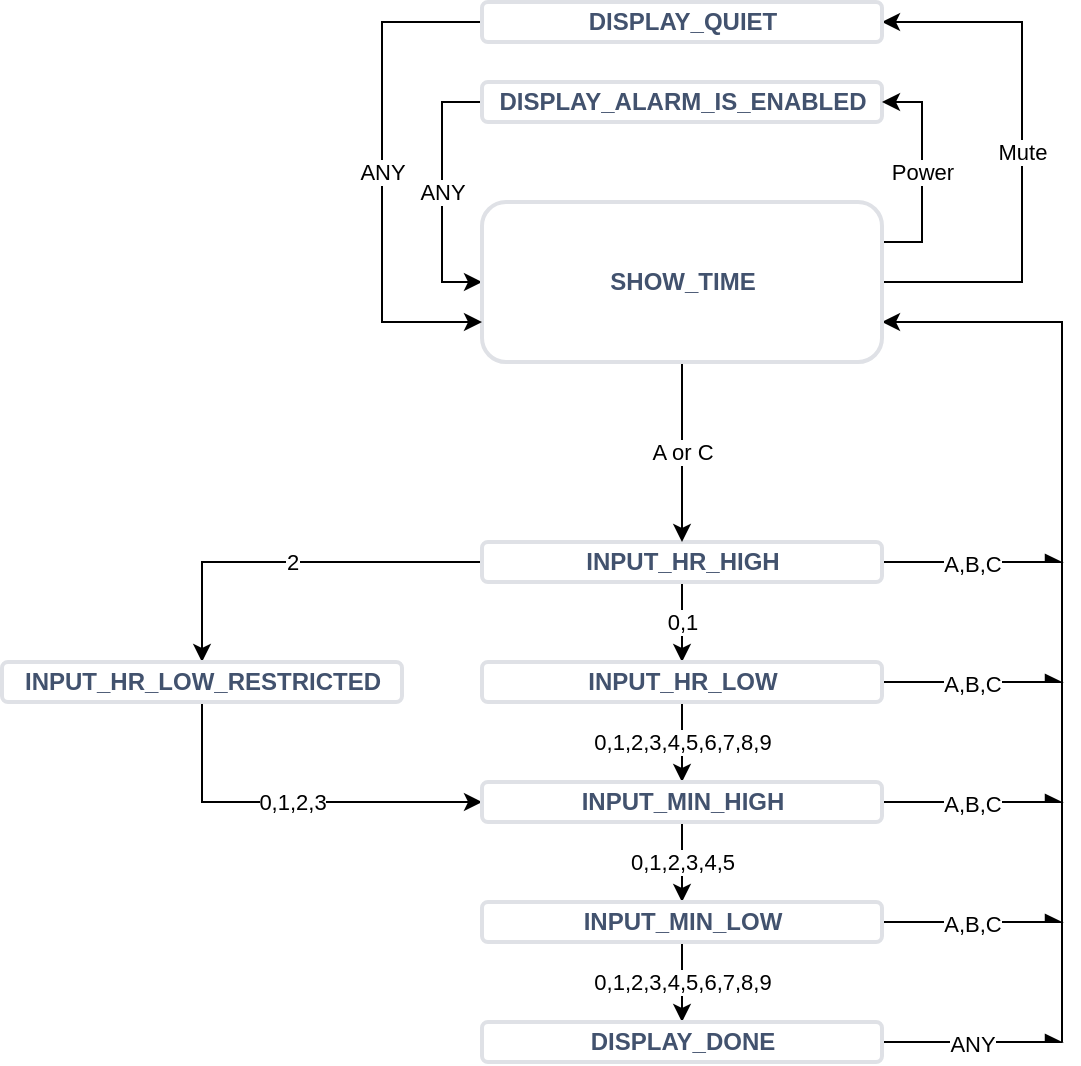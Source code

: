 <mxfile version="25.0.3">
  <diagram name="Page-1" id="58cdce13-f638-feb5-8d6f-7d28b1aa9fa0">
    <mxGraphModel dx="1038" dy="623" grid="1" gridSize="10" guides="1" tooltips="1" connect="1" arrows="1" fold="1" page="1" pageScale="1" pageWidth="1100" pageHeight="850" background="none" math="0" shadow="0">
      <root>
        <mxCell id="0" />
        <mxCell id="1" parent="0" />
        <mxCell id="X9fPhNkL44MhaLlxR3ed-43" value="0,1" style="edgeStyle=orthogonalEdgeStyle;rounded=0;orthogonalLoop=1;jettySize=auto;html=1;" edge="1" parent="1" source="X9fPhNkL44MhaLlxR3ed-8" target="X9fPhNkL44MhaLlxR3ed-14">
          <mxGeometry relative="1" as="geometry" />
        </mxCell>
        <mxCell id="X9fPhNkL44MhaLlxR3ed-44" value="&lt;div&gt;2&lt;/div&gt;" style="edgeStyle=orthogonalEdgeStyle;rounded=0;orthogonalLoop=1;jettySize=auto;html=1;entryX=0.5;entryY=0;entryDx=0;entryDy=0;" edge="1" parent="1" source="X9fPhNkL44MhaLlxR3ed-8" target="X9fPhNkL44MhaLlxR3ed-17">
          <mxGeometry relative="1" as="geometry">
            <mxPoint x="200" y="460" as="targetPoint" />
          </mxGeometry>
        </mxCell>
        <mxCell id="X9fPhNkL44MhaLlxR3ed-74" value="A,B,C" style="edgeStyle=orthogonalEdgeStyle;rounded=0;orthogonalLoop=1;jettySize=auto;html=1;endArrow=async;endFill=1;" edge="1" parent="1" source="X9fPhNkL44MhaLlxR3ed-8">
          <mxGeometry relative="1" as="geometry">
            <mxPoint x="630.0" y="410.0" as="targetPoint" />
          </mxGeometry>
        </mxCell>
        <mxCell id="X9fPhNkL44MhaLlxR3ed-8" value="&lt;div&gt;INPUT_HR_HIGH&lt;/div&gt;" style="dashed=0;html=1;rounded=1;strokeColor=#DFE1E6;fontSize=12;align=center;fontStyle=1;strokeWidth=2;fontColor=#42526E" vertex="1" parent="1">
          <mxGeometry x="340" y="400" width="200" height="20" as="geometry" />
        </mxCell>
        <mxCell id="X9fPhNkL44MhaLlxR3ed-46" value="0,1,2,3,4,5,6,7,8,9" style="edgeStyle=orthogonalEdgeStyle;rounded=0;orthogonalLoop=1;jettySize=auto;html=1;" edge="1" parent="1" source="X9fPhNkL44MhaLlxR3ed-14" target="X9fPhNkL44MhaLlxR3ed-18">
          <mxGeometry relative="1" as="geometry" />
        </mxCell>
        <mxCell id="X9fPhNkL44MhaLlxR3ed-73" value="A,B,C" style="edgeStyle=orthogonalEdgeStyle;rounded=0;orthogonalLoop=1;jettySize=auto;html=1;endArrow=async;endFill=1;" edge="1" parent="1" source="X9fPhNkL44MhaLlxR3ed-14">
          <mxGeometry relative="1" as="geometry">
            <mxPoint x="630.0" y="470.0" as="targetPoint" />
          </mxGeometry>
        </mxCell>
        <mxCell id="X9fPhNkL44MhaLlxR3ed-14" value="&lt;div&gt;INPUT_HR_LOW&lt;/div&gt;" style="dashed=0;html=1;rounded=1;strokeColor=#DFE1E6;fontSize=12;align=center;fontStyle=1;strokeWidth=2;fontColor=#42526E" vertex="1" parent="1">
          <mxGeometry x="340" y="460" width="200" height="20" as="geometry" />
        </mxCell>
        <mxCell id="X9fPhNkL44MhaLlxR3ed-45" value="0,1,2,3" style="edgeStyle=orthogonalEdgeStyle;rounded=0;orthogonalLoop=1;jettySize=auto;html=1;entryX=0;entryY=0.5;entryDx=0;entryDy=0;exitX=0.5;exitY=1;exitDx=0;exitDy=0;" edge="1" parent="1" source="X9fPhNkL44MhaLlxR3ed-17" target="X9fPhNkL44MhaLlxR3ed-18">
          <mxGeometry relative="1" as="geometry">
            <mxPoint x="200" y="480" as="sourcePoint" />
            <Array as="points">
              <mxPoint x="200" y="530" />
            </Array>
          </mxGeometry>
        </mxCell>
        <mxCell id="X9fPhNkL44MhaLlxR3ed-17" value="&lt;div&gt;INPUT_HR_LOW_RESTRICTED&lt;/div&gt;" style="dashed=0;html=1;rounded=1;strokeColor=#DFE1E6;fontSize=12;align=center;fontStyle=1;strokeWidth=2;fontColor=#42526E" vertex="1" parent="1">
          <mxGeometry x="100" y="460" width="200" height="20" as="geometry" />
        </mxCell>
        <mxCell id="X9fPhNkL44MhaLlxR3ed-47" value="0,1,2,3,4,5" style="edgeStyle=orthogonalEdgeStyle;rounded=0;orthogonalLoop=1;jettySize=auto;html=1;" edge="1" parent="1" source="X9fPhNkL44MhaLlxR3ed-18" target="X9fPhNkL44MhaLlxR3ed-19">
          <mxGeometry relative="1" as="geometry" />
        </mxCell>
        <mxCell id="X9fPhNkL44MhaLlxR3ed-72" value="A,B,C" style="edgeStyle=orthogonalEdgeStyle;rounded=0;orthogonalLoop=1;jettySize=auto;html=1;endArrow=async;endFill=1;" edge="1" parent="1" source="X9fPhNkL44MhaLlxR3ed-18">
          <mxGeometry relative="1" as="geometry">
            <mxPoint x="630.0" y="530" as="targetPoint" />
          </mxGeometry>
        </mxCell>
        <mxCell id="X9fPhNkL44MhaLlxR3ed-18" value="&lt;div&gt;INPUT_MIN_HIGH&lt;/div&gt;" style="dashed=0;html=1;rounded=1;strokeColor=#DFE1E6;fontSize=12;align=center;fontStyle=1;strokeWidth=2;fontColor=#42526E" vertex="1" parent="1">
          <mxGeometry x="340" y="520" width="200" height="20" as="geometry" />
        </mxCell>
        <mxCell id="X9fPhNkL44MhaLlxR3ed-48" value="0,1,2,3,4,5,6,7,8,9" style="edgeStyle=orthogonalEdgeStyle;rounded=0;orthogonalLoop=1;jettySize=auto;html=1;" edge="1" parent="1" source="X9fPhNkL44MhaLlxR3ed-19" target="X9fPhNkL44MhaLlxR3ed-22">
          <mxGeometry relative="1" as="geometry" />
        </mxCell>
        <mxCell id="X9fPhNkL44MhaLlxR3ed-71" value="A,B,C" style="edgeStyle=orthogonalEdgeStyle;rounded=0;orthogonalLoop=1;jettySize=auto;html=1;endArrow=async;endFill=1;" edge="1" parent="1" source="X9fPhNkL44MhaLlxR3ed-19">
          <mxGeometry relative="1" as="geometry">
            <mxPoint x="630" y="590" as="targetPoint" />
          </mxGeometry>
        </mxCell>
        <mxCell id="X9fPhNkL44MhaLlxR3ed-19" value="&lt;div&gt;INPUT_MIN_LOW&lt;/div&gt;" style="dashed=0;html=1;rounded=1;strokeColor=#DFE1E6;fontSize=12;align=center;fontStyle=1;strokeWidth=2;fontColor=#42526E" vertex="1" parent="1">
          <mxGeometry x="340" y="580" width="200" height="20" as="geometry" />
        </mxCell>
        <mxCell id="X9fPhNkL44MhaLlxR3ed-56" value="ANY" style="edgeStyle=orthogonalEdgeStyle;rounded=0;orthogonalLoop=1;jettySize=auto;html=1;exitX=0;exitY=0.5;exitDx=0;exitDy=0;entryX=0;entryY=0.5;entryDx=0;entryDy=0;" edge="1" parent="1" source="X9fPhNkL44MhaLlxR3ed-21" target="X9fPhNkL44MhaLlxR3ed-25">
          <mxGeometry relative="1" as="geometry" />
        </mxCell>
        <mxCell id="X9fPhNkL44MhaLlxR3ed-21" value="DISPLAY_ALARM_IS_ENABLED" style="dashed=0;html=1;rounded=1;strokeColor=#DFE1E6;fontSize=12;align=center;fontStyle=1;strokeWidth=2;fontColor=#42526E" vertex="1" parent="1">
          <mxGeometry x="340" y="170" width="200" height="20" as="geometry" />
        </mxCell>
        <mxCell id="X9fPhNkL44MhaLlxR3ed-69" style="edgeStyle=orthogonalEdgeStyle;rounded=0;orthogonalLoop=1;jettySize=auto;html=1;entryX=1;entryY=0.75;entryDx=0;entryDy=0;" edge="1" parent="1" target="X9fPhNkL44MhaLlxR3ed-25">
          <mxGeometry relative="1" as="geometry">
            <mxPoint x="660" y="600" as="targetPoint" />
            <mxPoint x="630" y="650" as="sourcePoint" />
            <Array as="points">
              <mxPoint x="630" y="290" />
            </Array>
          </mxGeometry>
        </mxCell>
        <mxCell id="X9fPhNkL44MhaLlxR3ed-70" value="ANY" style="edgeStyle=orthogonalEdgeStyle;rounded=0;orthogonalLoop=1;jettySize=auto;html=1;endArrow=async;endFill=1;" edge="1" parent="1" source="X9fPhNkL44MhaLlxR3ed-22">
          <mxGeometry relative="1" as="geometry">
            <mxPoint x="630.0" y="650" as="targetPoint" />
          </mxGeometry>
        </mxCell>
        <mxCell id="X9fPhNkL44MhaLlxR3ed-22" value="DISPLAY_DONE" style="dashed=0;html=1;rounded=1;strokeColor=#DFE1E6;fontSize=12;align=center;fontStyle=1;strokeWidth=2;fontColor=#42526E" vertex="1" parent="1">
          <mxGeometry x="340" y="640" width="200" height="20" as="geometry" />
        </mxCell>
        <mxCell id="X9fPhNkL44MhaLlxR3ed-36" value="A or C" style="edgeStyle=orthogonalEdgeStyle;rounded=0;orthogonalLoop=1;jettySize=auto;html=1;" edge="1" parent="1" source="X9fPhNkL44MhaLlxR3ed-25" target="X9fPhNkL44MhaLlxR3ed-8">
          <mxGeometry relative="1" as="geometry" />
        </mxCell>
        <mxCell id="X9fPhNkL44MhaLlxR3ed-58" value="Mute" style="edgeStyle=orthogonalEdgeStyle;rounded=0;orthogonalLoop=1;jettySize=auto;html=1;exitX=1;exitY=0.5;exitDx=0;exitDy=0;entryX=1;entryY=0.5;entryDx=0;entryDy=0;" edge="1" parent="1" source="X9fPhNkL44MhaLlxR3ed-25" target="X9fPhNkL44MhaLlxR3ed-55">
          <mxGeometry relative="1" as="geometry">
            <Array as="points">
              <mxPoint x="610" y="270" />
              <mxPoint x="610" y="140" />
            </Array>
          </mxGeometry>
        </mxCell>
        <mxCell id="X9fPhNkL44MhaLlxR3ed-59" value="Power" style="edgeStyle=orthogonalEdgeStyle;rounded=0;orthogonalLoop=1;jettySize=auto;html=1;exitX=1;exitY=0.25;exitDx=0;exitDy=0;entryX=1;entryY=0.5;entryDx=0;entryDy=0;" edge="1" parent="1" source="X9fPhNkL44MhaLlxR3ed-25" target="X9fPhNkL44MhaLlxR3ed-21">
          <mxGeometry relative="1" as="geometry" />
        </mxCell>
        <mxCell id="X9fPhNkL44MhaLlxR3ed-25" value="SHOW_TIME" style="dashed=0;html=1;rounded=1;strokeColor=#DFE1E6;fontSize=12;align=center;fontStyle=1;strokeWidth=2;fontColor=#42526E" vertex="1" parent="1">
          <mxGeometry x="340" y="230" width="200" height="80" as="geometry" />
        </mxCell>
        <mxCell id="X9fPhNkL44MhaLlxR3ed-57" value="ANY" style="edgeStyle=orthogonalEdgeStyle;rounded=0;orthogonalLoop=1;jettySize=auto;html=1;exitX=0;exitY=0.5;exitDx=0;exitDy=0;entryX=0;entryY=0.75;entryDx=0;entryDy=0;" edge="1" parent="1" source="X9fPhNkL44MhaLlxR3ed-55" target="X9fPhNkL44MhaLlxR3ed-25">
          <mxGeometry relative="1" as="geometry">
            <Array as="points">
              <mxPoint x="290" y="140" />
              <mxPoint x="290" y="290" />
            </Array>
          </mxGeometry>
        </mxCell>
        <mxCell id="X9fPhNkL44MhaLlxR3ed-55" value="DISPLAY_QUIET" style="dashed=0;html=1;rounded=1;strokeColor=#DFE1E6;fontSize=12;align=center;fontStyle=1;strokeWidth=2;fontColor=#42526E" vertex="1" parent="1">
          <mxGeometry x="340" y="130" width="200" height="20" as="geometry" />
        </mxCell>
      </root>
    </mxGraphModel>
  </diagram>
</mxfile>
